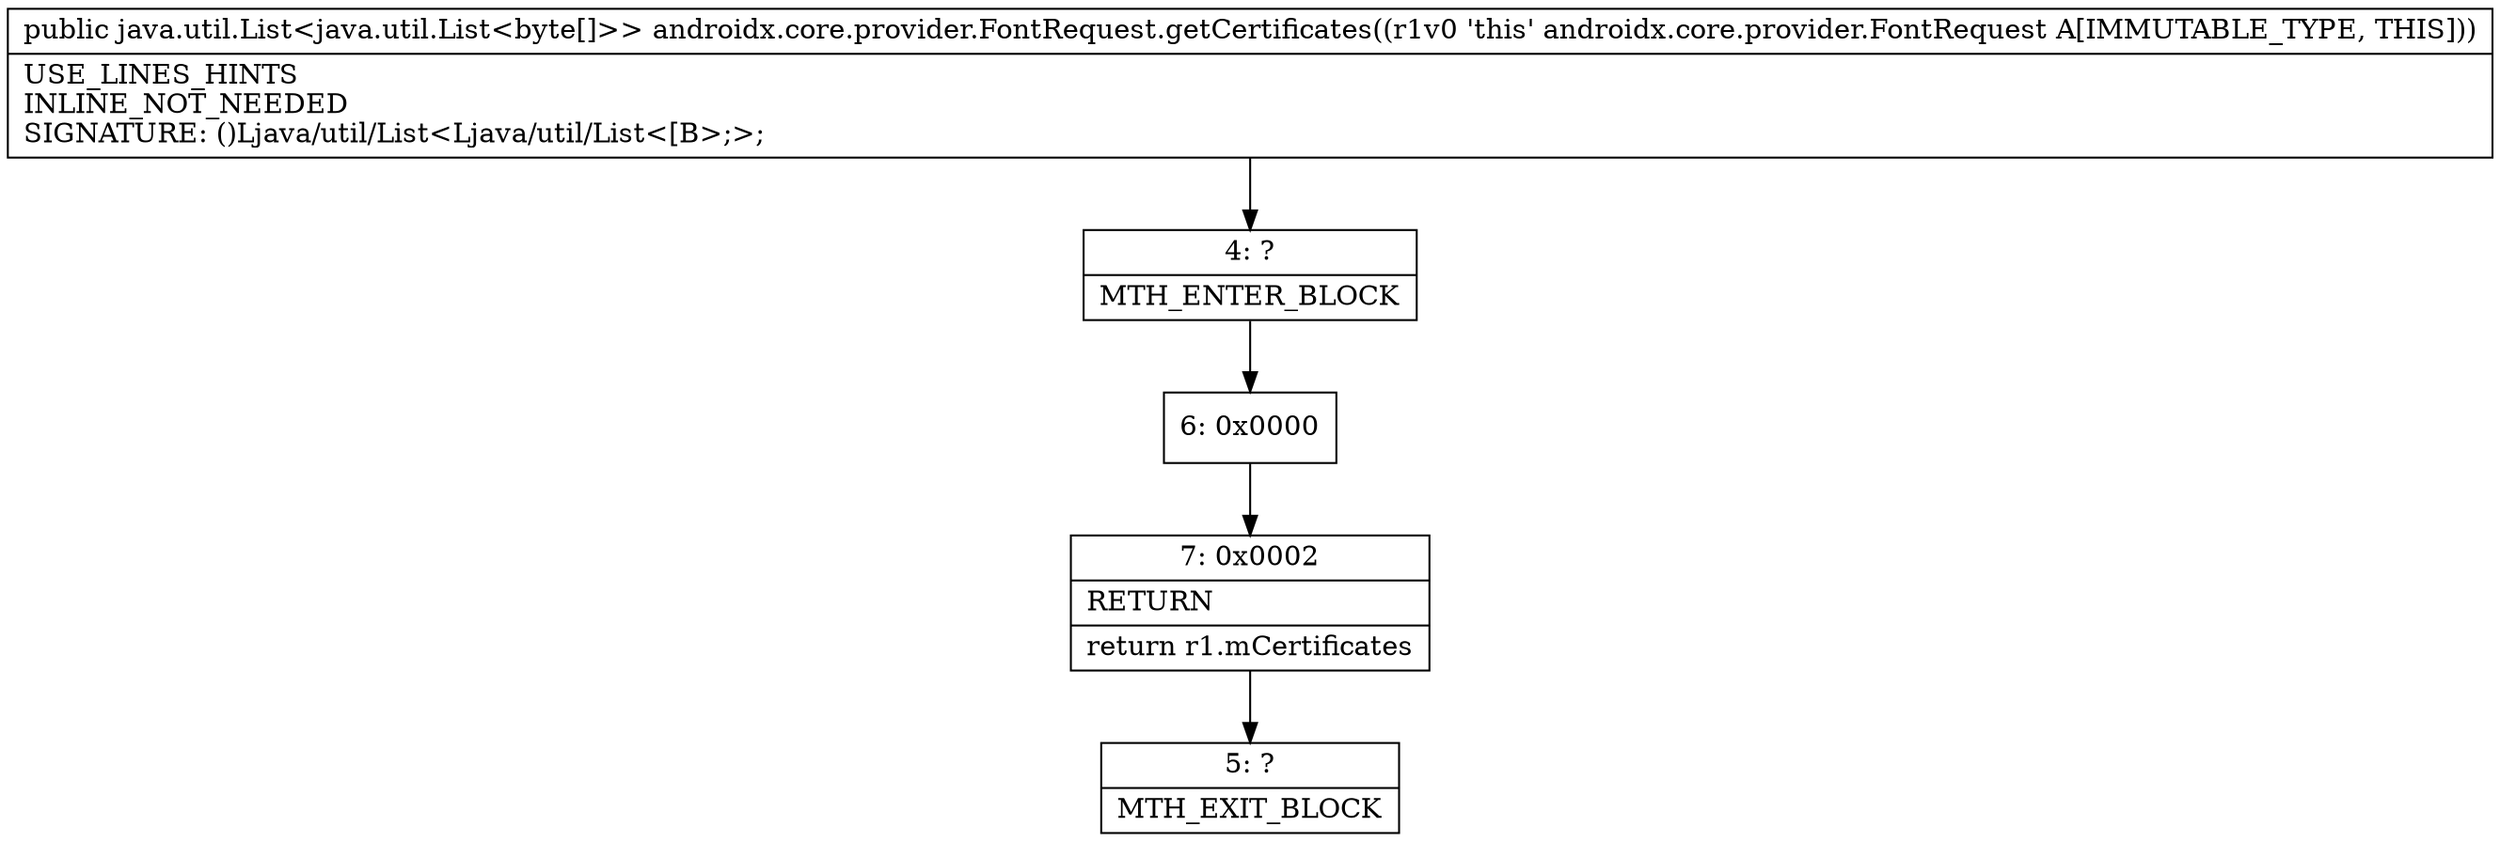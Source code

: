 digraph "CFG forandroidx.core.provider.FontRequest.getCertificates()Ljava\/util\/List;" {
Node_4 [shape=record,label="{4\:\ ?|MTH_ENTER_BLOCK\l}"];
Node_6 [shape=record,label="{6\:\ 0x0000}"];
Node_7 [shape=record,label="{7\:\ 0x0002|RETURN\l|return r1.mCertificates\l}"];
Node_5 [shape=record,label="{5\:\ ?|MTH_EXIT_BLOCK\l}"];
MethodNode[shape=record,label="{public java.util.List\<java.util.List\<byte[]\>\> androidx.core.provider.FontRequest.getCertificates((r1v0 'this' androidx.core.provider.FontRequest A[IMMUTABLE_TYPE, THIS]))  | USE_LINES_HINTS\lINLINE_NOT_NEEDED\lSIGNATURE: ()Ljava\/util\/List\<Ljava\/util\/List\<[B\>;\>;\l}"];
MethodNode -> Node_4;Node_4 -> Node_6;
Node_6 -> Node_7;
Node_7 -> Node_5;
}

